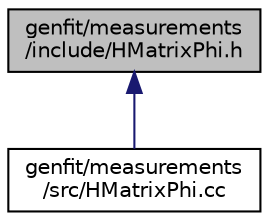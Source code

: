 digraph "genfit/measurements/include/HMatrixPhi.h"
{
 // LATEX_PDF_SIZE
  edge [fontname="Helvetica",fontsize="10",labelfontname="Helvetica",labelfontsize="10"];
  node [fontname="Helvetica",fontsize="10",shape=record];
  Node1 [label="genfit/measurements\l/include/HMatrixPhi.h",height=0.2,width=0.4,color="black", fillcolor="grey75", style="filled", fontcolor="black",tooltip=" "];
  Node1 -> Node2 [dir="back",color="midnightblue",fontsize="10",style="solid",fontname="Helvetica"];
  Node2 [label="genfit/measurements\l/src/HMatrixPhi.cc",height=0.2,width=0.4,color="black", fillcolor="white", style="filled",URL="$HMatrixPhi_8cc.html",tooltip=" "];
}
